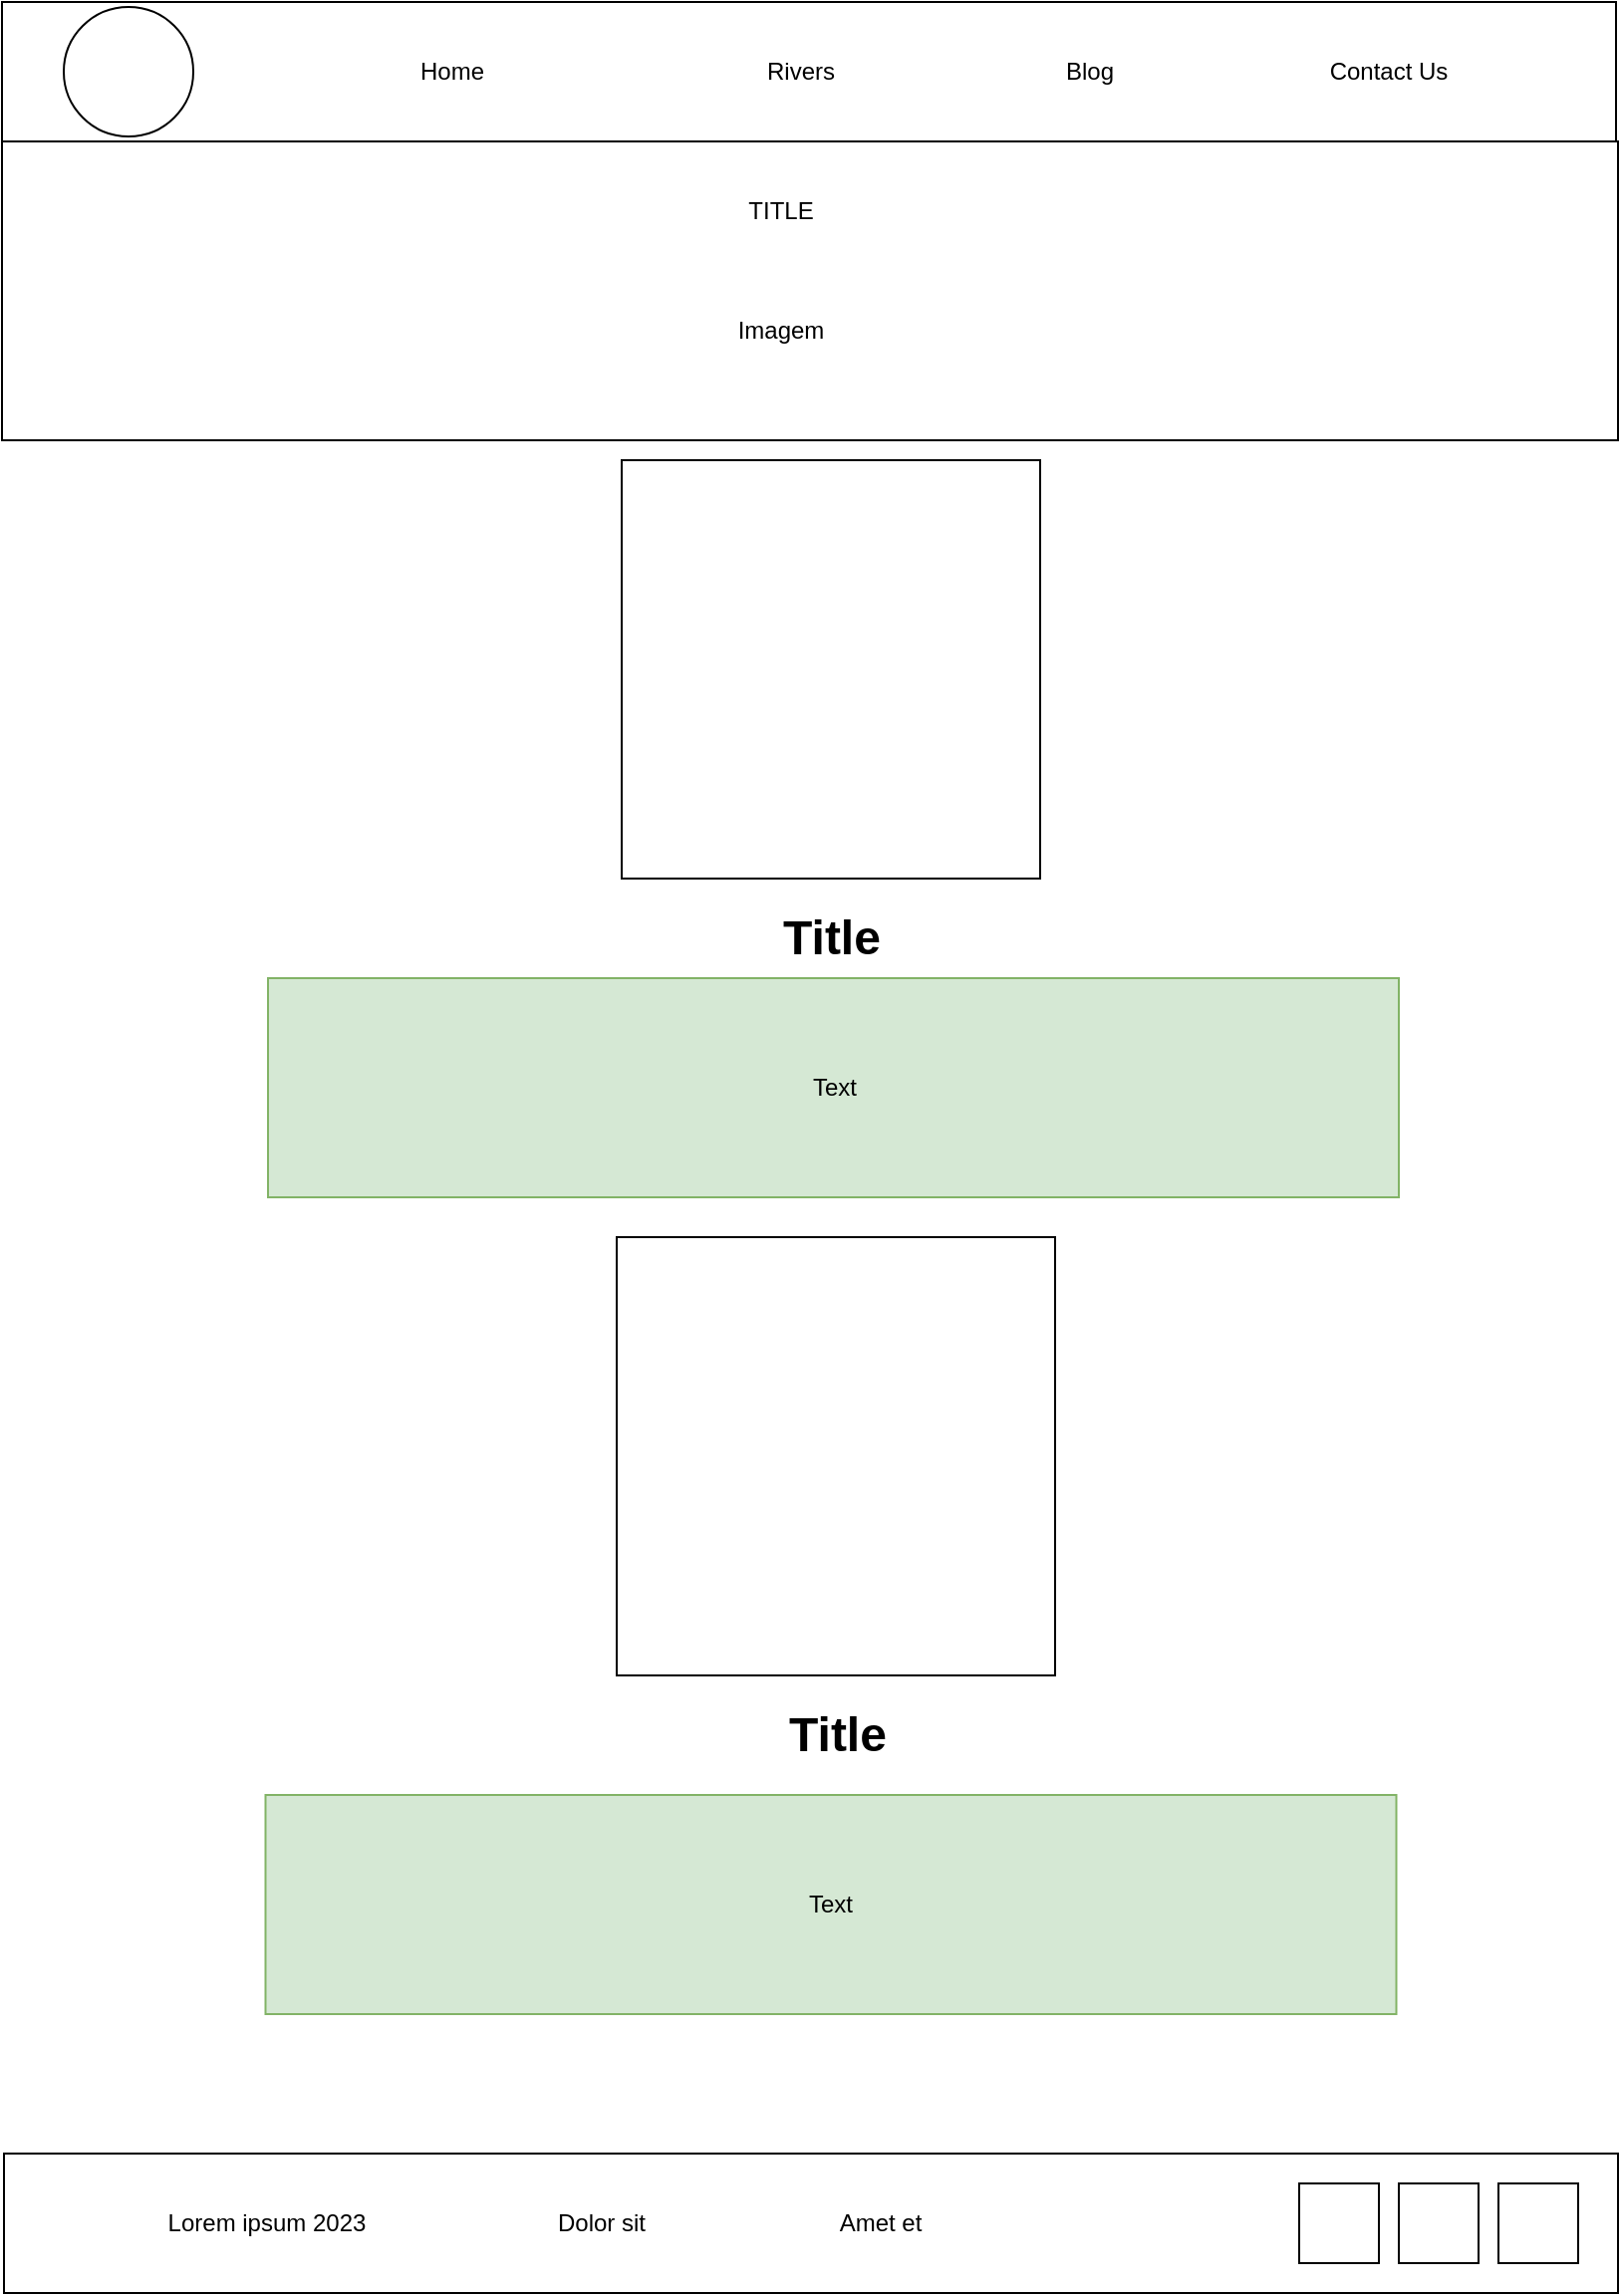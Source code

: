 <mxfile version="20.8.16" type="device"><diagram name="Página-1" id="vMKJxOvshU7BBbX-jjzG"><mxGraphModel dx="1036" dy="606" grid="1" gridSize="10" guides="1" tooltips="1" connect="1" arrows="1" fold="1" page="1" pageScale="1" pageWidth="827" pageHeight="1169" math="0" shadow="0"><root><mxCell id="0"/><mxCell id="1" parent="0"/><mxCell id="vzoActj0OQq9jY30mok5-23" value="" style="rounded=0;whiteSpace=wrap;html=1;" vertex="1" parent="1"><mxGeometry x="9" y="10" width="810" height="70" as="geometry"/></mxCell><mxCell id="vzoActj0OQq9jY30mok5-24" value="" style="ellipse;whiteSpace=wrap;html=1;aspect=fixed;" vertex="1" parent="1"><mxGeometry x="40" y="12.5" width="65" height="65" as="geometry"/></mxCell><mxCell id="vzoActj0OQq9jY30mok5-25" value="Home" style="text;html=1;strokeColor=none;fillColor=none;align=center;verticalAlign=middle;whiteSpace=wrap;rounded=0;" vertex="1" parent="1"><mxGeometry x="190" y="30" width="90" height="30" as="geometry"/></mxCell><mxCell id="vzoActj0OQq9jY30mok5-26" value="Rivers" style="text;html=1;strokeColor=none;fillColor=none;align=center;verticalAlign=middle;whiteSpace=wrap;rounded=0;" vertex="1" parent="1"><mxGeometry x="350" y="30" width="120" height="30" as="geometry"/></mxCell><mxCell id="vzoActj0OQq9jY30mok5-27" value="Blog" style="text;html=1;strokeColor=none;fillColor=none;align=center;verticalAlign=middle;whiteSpace=wrap;rounded=0;" vertex="1" parent="1"><mxGeometry x="480" y="30" width="150" height="30" as="geometry"/></mxCell><mxCell id="vzoActj0OQq9jY30mok5-28" value="Contact Us" style="text;html=1;strokeColor=none;fillColor=none;align=center;verticalAlign=middle;whiteSpace=wrap;rounded=0;" vertex="1" parent="1"><mxGeometry x="630" y="30" width="150" height="30" as="geometry"/></mxCell><mxCell id="vzoActj0OQq9jY30mok5-29" value="" style="rounded=0;whiteSpace=wrap;html=1;" vertex="1" parent="1"><mxGeometry x="9" y="80" width="811" height="150" as="geometry"/></mxCell><mxCell id="vzoActj0OQq9jY30mok5-30" value="TITLE" style="text;html=1;strokeColor=none;fillColor=none;align=center;verticalAlign=middle;whiteSpace=wrap;rounded=0;" vertex="1" parent="1"><mxGeometry x="370" y="100" width="60" height="30" as="geometry"/></mxCell><mxCell id="vzoActj0OQq9jY30mok5-31" value="Imagem" style="text;html=1;strokeColor=none;fillColor=none;align=center;verticalAlign=middle;whiteSpace=wrap;rounded=0;" vertex="1" parent="1"><mxGeometry x="370" y="160" width="60" height="30" as="geometry"/></mxCell><mxCell id="vzoActj0OQq9jY30mok5-32" value="" style="whiteSpace=wrap;html=1;aspect=fixed;" vertex="1" parent="1"><mxGeometry x="320" y="240" width="210" height="210" as="geometry"/></mxCell><mxCell id="vzoActj0OQq9jY30mok5-33" value="Text" style="text;html=1;strokeColor=#82b366;fillColor=#d5e8d4;align=center;verticalAlign=middle;whiteSpace=wrap;rounded=0;" vertex="1" parent="1"><mxGeometry x="142.5" y="500" width="567.5" height="110" as="geometry"/></mxCell><mxCell id="vzoActj0OQq9jY30mok5-35" value="Title" style="text;strokeColor=none;fillColor=none;html=1;fontSize=24;fontStyle=1;verticalAlign=middle;align=center;" vertex="1" parent="1"><mxGeometry x="375" y="460" width="100" height="40" as="geometry"/></mxCell><mxCell id="vzoActj0OQq9jY30mok5-36" value="" style="whiteSpace=wrap;html=1;aspect=fixed;" vertex="1" parent="1"><mxGeometry x="317.5" y="630" width="220" height="220" as="geometry"/></mxCell><mxCell id="vzoActj0OQq9jY30mok5-38" value="Title" style="text;strokeColor=none;fillColor=none;html=1;fontSize=24;fontStyle=1;verticalAlign=middle;align=center;" vertex="1" parent="1"><mxGeometry x="377.5" y="860" width="100" height="40" as="geometry"/></mxCell><mxCell id="vzoActj0OQq9jY30mok5-40" value="" style="rounded=0;whiteSpace=wrap;html=1;" vertex="1" parent="1"><mxGeometry x="10" y="1090" width="810" height="70" as="geometry"/></mxCell><mxCell id="vzoActj0OQq9jY30mok5-41" value="Lorem ipsum 2023" style="text;html=1;strokeColor=none;fillColor=none;align=center;verticalAlign=middle;whiteSpace=wrap;rounded=0;" vertex="1" parent="1"><mxGeometry x="42.5" y="1110" width="197.5" height="30" as="geometry"/></mxCell><mxCell id="vzoActj0OQq9jY30mok5-42" value="Dolor sit" style="text;html=1;strokeColor=none;fillColor=none;align=center;verticalAlign=middle;whiteSpace=wrap;rounded=0;" vertex="1" parent="1"><mxGeometry x="280" y="1110" width="60" height="30" as="geometry"/></mxCell><mxCell id="vzoActj0OQq9jY30mok5-43" value="Amet et" style="text;html=1;strokeColor=none;fillColor=none;align=center;verticalAlign=middle;whiteSpace=wrap;rounded=0;" vertex="1" parent="1"><mxGeometry x="420" y="1110" width="60" height="30" as="geometry"/></mxCell><mxCell id="vzoActj0OQq9jY30mok5-44" value="" style="whiteSpace=wrap;html=1;aspect=fixed;" vertex="1" parent="1"><mxGeometry x="760" y="1105" width="40" height="40" as="geometry"/></mxCell><mxCell id="vzoActj0OQq9jY30mok5-46" value="" style="whiteSpace=wrap;html=1;aspect=fixed;" vertex="1" parent="1"><mxGeometry x="660" y="1105" width="40" height="40" as="geometry"/></mxCell><mxCell id="vzoActj0OQq9jY30mok5-48" value="" style="whiteSpace=wrap;html=1;aspect=fixed;" vertex="1" parent="1"><mxGeometry x="710" y="1105" width="40" height="40" as="geometry"/></mxCell><mxCell id="vzoActj0OQq9jY30mok5-50" value="Text" style="text;html=1;strokeColor=#82b366;fillColor=#d5e8d4;align=center;verticalAlign=middle;whiteSpace=wrap;rounded=0;" vertex="1" parent="1"><mxGeometry x="141.25" y="910" width="567.5" height="110" as="geometry"/></mxCell></root></mxGraphModel></diagram></mxfile>